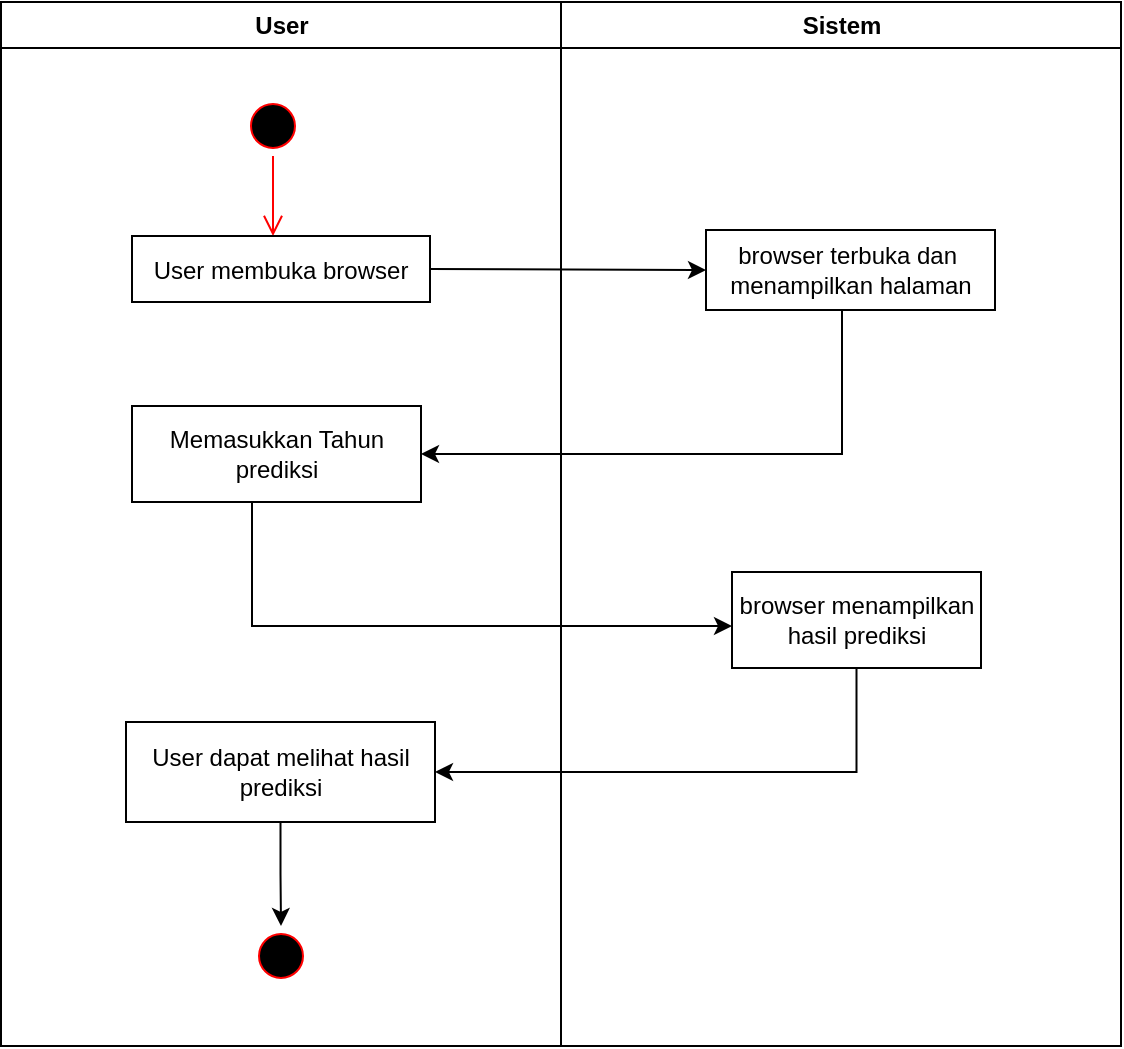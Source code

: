 <mxfile version="20.8.7" type="device"><diagram id="xFjXpuaNjflP9n2IW7mg" name="Halaman-1"><mxGraphModel dx="794" dy="477" grid="1" gridSize="10" guides="1" tooltips="1" connect="1" arrows="1" fold="1" page="1" pageScale="1" pageWidth="827" pageHeight="1169" math="0" shadow="0"><root><mxCell id="0"/><mxCell id="1" parent="0"/><mxCell id="lgFHOrTnRG3CDMb717IJ-1" value="User" style="swimlane;whiteSpace=wrap" parent="1" vertex="1"><mxGeometry x="164.5" y="128" width="280" height="522" as="geometry"/></mxCell><mxCell id="lgFHOrTnRG3CDMb717IJ-2" value="" style="ellipse;shape=startState;fillColor=#000000;strokeColor=#ff0000;" parent="lgFHOrTnRG3CDMb717IJ-1" vertex="1"><mxGeometry x="121" y="47" width="30" height="30" as="geometry"/></mxCell><mxCell id="lgFHOrTnRG3CDMb717IJ-3" value="" style="edgeStyle=elbowEdgeStyle;elbow=horizontal;verticalAlign=bottom;endArrow=open;endSize=8;strokeColor=#FF0000;endFill=1;rounded=0" parent="lgFHOrTnRG3CDMb717IJ-1" source="lgFHOrTnRG3CDMb717IJ-2" target="lgFHOrTnRG3CDMb717IJ-4" edge="1"><mxGeometry x="100" y="40" as="geometry"><mxPoint x="115" y="110" as="targetPoint"/></mxGeometry></mxCell><mxCell id="lgFHOrTnRG3CDMb717IJ-4" value="User membuka browser" style="" parent="lgFHOrTnRG3CDMb717IJ-1" vertex="1"><mxGeometry x="65.5" y="117" width="149" height="33" as="geometry"/></mxCell><mxCell id="lgFHOrTnRG3CDMb717IJ-5" value="Memasukkan Tahun prediksi" style="rounded=0;whiteSpace=wrap;html=1;" parent="lgFHOrTnRG3CDMb717IJ-1" vertex="1"><mxGeometry x="65.5" y="202" width="144.5" height="48" as="geometry"/></mxCell><mxCell id="lgFHOrTnRG3CDMb717IJ-6" style="edgeStyle=orthogonalEdgeStyle;rounded=0;orthogonalLoop=1;jettySize=auto;html=1;entryX=0.5;entryY=0;entryDx=0;entryDy=0;" parent="lgFHOrTnRG3CDMb717IJ-1" source="lgFHOrTnRG3CDMb717IJ-7" target="lgFHOrTnRG3CDMb717IJ-8" edge="1"><mxGeometry relative="1" as="geometry"/></mxCell><mxCell id="lgFHOrTnRG3CDMb717IJ-7" value="User dapat melihat hasil prediksi" style="rounded=0;whiteSpace=wrap;html=1;" parent="lgFHOrTnRG3CDMb717IJ-1" vertex="1"><mxGeometry x="62.5" y="360" width="154.5" height="50" as="geometry"/></mxCell><mxCell id="lgFHOrTnRG3CDMb717IJ-8" value="" style="ellipse;shape=startState;fillColor=#000000;strokeColor=#ff0000;" parent="lgFHOrTnRG3CDMb717IJ-1" vertex="1"><mxGeometry x="125" y="462" width="30" height="30" as="geometry"/></mxCell><mxCell id="lgFHOrTnRG3CDMb717IJ-9" value="Sistem" style="swimlane;whiteSpace=wrap" parent="1" vertex="1"><mxGeometry x="444.5" y="128" width="280" height="522" as="geometry"/></mxCell><mxCell id="lgFHOrTnRG3CDMb717IJ-10" value="browser terbuka dan&amp;nbsp; menampilkan halaman" style="rounded=0;whiteSpace=wrap;html=1;" parent="lgFHOrTnRG3CDMb717IJ-9" vertex="1"><mxGeometry x="72.5" y="114" width="144.5" height="40" as="geometry"/></mxCell><mxCell id="lgFHOrTnRG3CDMb717IJ-11" value="browser menampilkan hasil prediksi" style="rounded=0;whiteSpace=wrap;html=1;" parent="lgFHOrTnRG3CDMb717IJ-9" vertex="1"><mxGeometry x="85.5" y="285" width="124.5" height="48" as="geometry"/></mxCell><mxCell id="lgFHOrTnRG3CDMb717IJ-12" value="" style="endArrow=classic;html=1;rounded=0;entryX=0;entryY=0.5;entryDx=0;entryDy=0;exitX=1;exitY=0.5;exitDx=0;exitDy=0;" parent="1" source="lgFHOrTnRG3CDMb717IJ-4" target="lgFHOrTnRG3CDMb717IJ-10" edge="1"><mxGeometry width="50" height="50" relative="1" as="geometry"><mxPoint x="360" y="300" as="sourcePoint"/><mxPoint x="410" y="250" as="targetPoint"/></mxGeometry></mxCell><mxCell id="lgFHOrTnRG3CDMb717IJ-13" style="edgeStyle=orthogonalEdgeStyle;rounded=0;orthogonalLoop=1;jettySize=auto;html=1;" parent="1" source="lgFHOrTnRG3CDMb717IJ-10" target="lgFHOrTnRG3CDMb717IJ-5" edge="1"><mxGeometry relative="1" as="geometry"><Array as="points"><mxPoint x="585" y="354"/></Array></mxGeometry></mxCell><mxCell id="lgFHOrTnRG3CDMb717IJ-14" style="edgeStyle=orthogonalEdgeStyle;rounded=0;orthogonalLoop=1;jettySize=auto;html=1;" parent="1" source="lgFHOrTnRG3CDMb717IJ-5" edge="1"><mxGeometry relative="1" as="geometry"><mxPoint x="530" y="440" as="targetPoint"/><Array as="points"><mxPoint x="290" y="440"/></Array></mxGeometry></mxCell><mxCell id="lgFHOrTnRG3CDMb717IJ-15" style="edgeStyle=orthogonalEdgeStyle;rounded=0;orthogonalLoop=1;jettySize=auto;html=1;entryX=1;entryY=0.5;entryDx=0;entryDy=0;" parent="1" source="lgFHOrTnRG3CDMb717IJ-11" target="lgFHOrTnRG3CDMb717IJ-7" edge="1"><mxGeometry relative="1" as="geometry"><Array as="points"><mxPoint x="592" y="513"/></Array></mxGeometry></mxCell></root></mxGraphModel></diagram></mxfile>